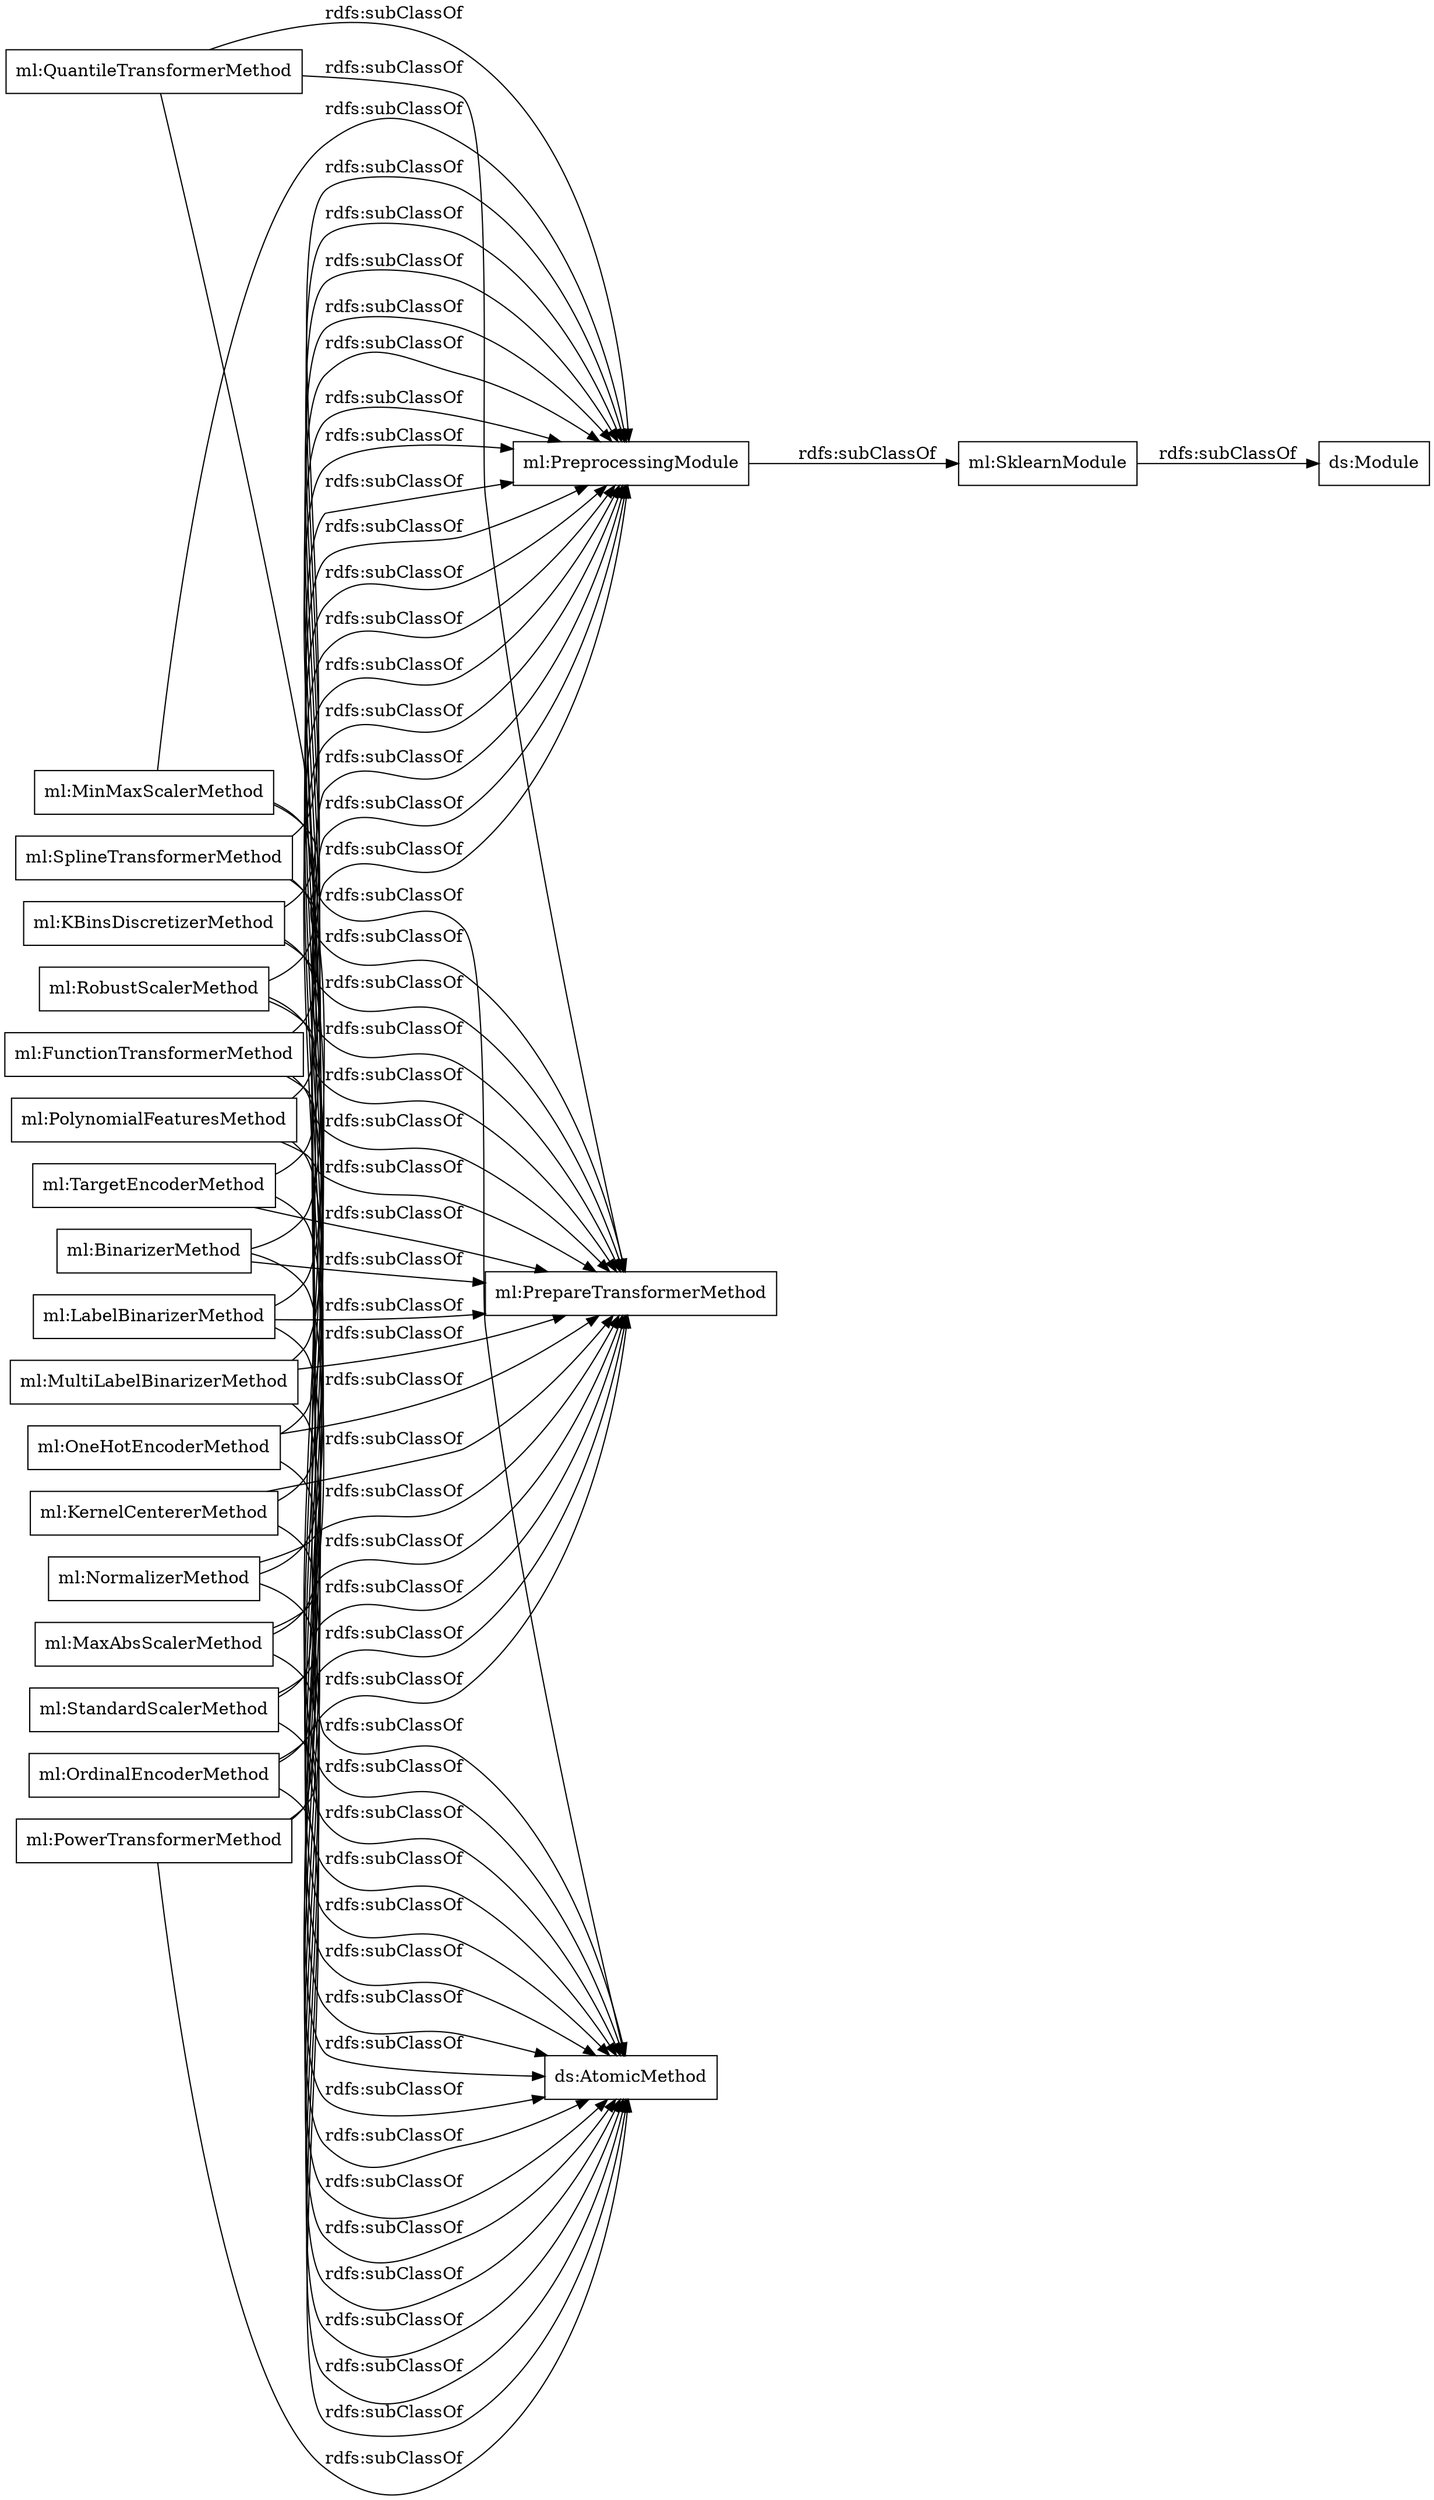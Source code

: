 digraph ar2dtool_diagram { 
rankdir=LR;
size="1000"
node [shape = rectangle, color="black"]; "ml:QuantileTransformerMethod" "ml:TargetEncoderMethod" "ml:StandardScalerMethod" "ml:PowerTransformerMethod" "ml:LabelBinarizerMethod" "ml:FunctionTransformerMethod" "ml:MinMaxScalerMethod" "ml:PreprocessingModule" "ml:PolynomialFeaturesMethod" "ml:BinarizerMethod" "ml:RobustScalerMethod" "ml:MultiLabelBinarizerMethod" "ml:OneHotEncoderMethod" "ml:SklearnModule" "ml:SplineTransformerMethod" "ml:KBinsDiscretizerMethod" "ml:MaxAbsScalerMethod" "ml:KernelCentererMethod" "ml:OrdinalEncoderMethod" "ml:NormalizerMethod" ; /*classes style*/
	"ml:NormalizerMethod" -> "ml:PreprocessingModule" [ label = "rdfs:subClassOf" ];
	"ml:NormalizerMethod" -> "ml:PrepareTransformerMethod" [ label = "rdfs:subClassOf" ];
	"ml:NormalizerMethod" -> "ds:AtomicMethod" [ label = "rdfs:subClassOf" ];
	"ml:PolynomialFeaturesMethod" -> "ml:PreprocessingModule" [ label = "rdfs:subClassOf" ];
	"ml:PolynomialFeaturesMethod" -> "ml:PrepareTransformerMethod" [ label = "rdfs:subClassOf" ];
	"ml:PolynomialFeaturesMethod" -> "ds:AtomicMethod" [ label = "rdfs:subClassOf" ];
	"ml:TargetEncoderMethod" -> "ml:PreprocessingModule" [ label = "rdfs:subClassOf" ];
	"ml:TargetEncoderMethod" -> "ml:PrepareTransformerMethod" [ label = "rdfs:subClassOf" ];
	"ml:TargetEncoderMethod" -> "ds:AtomicMethod" [ label = "rdfs:subClassOf" ];
	"ml:OrdinalEncoderMethod" -> "ml:PreprocessingModule" [ label = "rdfs:subClassOf" ];
	"ml:OrdinalEncoderMethod" -> "ml:PrepareTransformerMethod" [ label = "rdfs:subClassOf" ];
	"ml:OrdinalEncoderMethod" -> "ds:AtomicMethod" [ label = "rdfs:subClassOf" ];
	"ml:MinMaxScalerMethod" -> "ml:PreprocessingModule" [ label = "rdfs:subClassOf" ];
	"ml:MinMaxScalerMethod" -> "ml:PrepareTransformerMethod" [ label = "rdfs:subClassOf" ];
	"ml:MinMaxScalerMethod" -> "ds:AtomicMethod" [ label = "rdfs:subClassOf" ];
	"ml:PreprocessingModule" -> "ml:SklearnModule" [ label = "rdfs:subClassOf" ];
	"ml:SplineTransformerMethod" -> "ml:PreprocessingModule" [ label = "rdfs:subClassOf" ];
	"ml:SplineTransformerMethod" -> "ml:PrepareTransformerMethod" [ label = "rdfs:subClassOf" ];
	"ml:SplineTransformerMethod" -> "ds:AtomicMethod" [ label = "rdfs:subClassOf" ];
	"ml:PowerTransformerMethod" -> "ml:PreprocessingModule" [ label = "rdfs:subClassOf" ];
	"ml:PowerTransformerMethod" -> "ml:PrepareTransformerMethod" [ label = "rdfs:subClassOf" ];
	"ml:PowerTransformerMethod" -> "ds:AtomicMethod" [ label = "rdfs:subClassOf" ];
	"ml:KernelCentererMethod" -> "ml:PreprocessingModule" [ label = "rdfs:subClassOf" ];
	"ml:KernelCentererMethod" -> "ml:PrepareTransformerMethod" [ label = "rdfs:subClassOf" ];
	"ml:KernelCentererMethod" -> "ds:AtomicMethod" [ label = "rdfs:subClassOf" ];
	"ml:FunctionTransformerMethod" -> "ml:PreprocessingModule" [ label = "rdfs:subClassOf" ];
	"ml:FunctionTransformerMethod" -> "ml:PrepareTransformerMethod" [ label = "rdfs:subClassOf" ];
	"ml:FunctionTransformerMethod" -> "ds:AtomicMethod" [ label = "rdfs:subClassOf" ];
	"ml:LabelBinarizerMethod" -> "ml:PreprocessingModule" [ label = "rdfs:subClassOf" ];
	"ml:LabelBinarizerMethod" -> "ml:PrepareTransformerMethod" [ label = "rdfs:subClassOf" ];
	"ml:LabelBinarizerMethod" -> "ds:AtomicMethod" [ label = "rdfs:subClassOf" ];
	"ml:OneHotEncoderMethod" -> "ml:PreprocessingModule" [ label = "rdfs:subClassOf" ];
	"ml:OneHotEncoderMethod" -> "ml:PrepareTransformerMethod" [ label = "rdfs:subClassOf" ];
	"ml:OneHotEncoderMethod" -> "ds:AtomicMethod" [ label = "rdfs:subClassOf" ];
	"ml:MaxAbsScalerMethod" -> "ml:PreprocessingModule" [ label = "rdfs:subClassOf" ];
	"ml:MaxAbsScalerMethod" -> "ml:PrepareTransformerMethod" [ label = "rdfs:subClassOf" ];
	"ml:MaxAbsScalerMethod" -> "ds:AtomicMethod" [ label = "rdfs:subClassOf" ];
	"ml:SklearnModule" -> "ds:Module" [ label = "rdfs:subClassOf" ];
	"ml:MultiLabelBinarizerMethod" -> "ml:PreprocessingModule" [ label = "rdfs:subClassOf" ];
	"ml:MultiLabelBinarizerMethod" -> "ml:PrepareTransformerMethod" [ label = "rdfs:subClassOf" ];
	"ml:MultiLabelBinarizerMethod" -> "ds:AtomicMethod" [ label = "rdfs:subClassOf" ];
	"ml:BinarizerMethod" -> "ml:PreprocessingModule" [ label = "rdfs:subClassOf" ];
	"ml:BinarizerMethod" -> "ml:PrepareTransformerMethod" [ label = "rdfs:subClassOf" ];
	"ml:BinarizerMethod" -> "ds:AtomicMethod" [ label = "rdfs:subClassOf" ];
	"ml:KBinsDiscretizerMethod" -> "ml:PreprocessingModule" [ label = "rdfs:subClassOf" ];
	"ml:KBinsDiscretizerMethod" -> "ml:PrepareTransformerMethod" [ label = "rdfs:subClassOf" ];
	"ml:KBinsDiscretizerMethod" -> "ds:AtomicMethod" [ label = "rdfs:subClassOf" ];
	"ml:QuantileTransformerMethod" -> "ml:PreprocessingModule" [ label = "rdfs:subClassOf" ];
	"ml:QuantileTransformerMethod" -> "ml:PrepareTransformerMethod" [ label = "rdfs:subClassOf" ];
	"ml:QuantileTransformerMethod" -> "ds:AtomicMethod" [ label = "rdfs:subClassOf" ];
	"ml:StandardScalerMethod" -> "ml:PreprocessingModule" [ label = "rdfs:subClassOf" ];
	"ml:StandardScalerMethod" -> "ml:PrepareTransformerMethod" [ label = "rdfs:subClassOf" ];
	"ml:StandardScalerMethod" -> "ds:AtomicMethod" [ label = "rdfs:subClassOf" ];
	"ml:RobustScalerMethod" -> "ml:PreprocessingModule" [ label = "rdfs:subClassOf" ];
	"ml:RobustScalerMethod" -> "ml:PrepareTransformerMethod" [ label = "rdfs:subClassOf" ];
	"ml:RobustScalerMethod" -> "ds:AtomicMethod" [ label = "rdfs:subClassOf" ];

}
